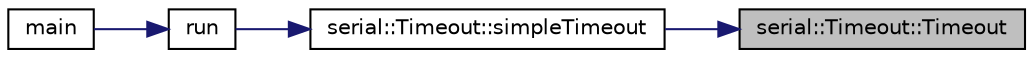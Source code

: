 digraph "serial::Timeout::Timeout"
{
 // LATEX_PDF_SIZE
  edge [fontname="Helvetica",fontsize="10",labelfontname="Helvetica",labelfontsize="10"];
  node [fontname="Helvetica",fontsize="10",shape=record];
  rankdir="RL";
  Node1 [label="serial::Timeout::Timeout",height=0.2,width=0.4,color="black", fillcolor="grey75", style="filled", fontcolor="black",tooltip=" "];
  Node1 -> Node2 [dir="back",color="midnightblue",fontsize="10",style="solid",fontname="Helvetica"];
  Node2 [label="serial::Timeout::simpleTimeout",height=0.2,width=0.4,color="black", fillcolor="white", style="filled",URL="$structserial_1_1_timeout.html#aa4fbd72e16f47c9aea9fb3c32ca17828",tooltip=" "];
  Node2 -> Node3 [dir="back",color="midnightblue",fontsize="10",style="solid",fontname="Helvetica"];
  Node3 [label="run",height=0.2,width=0.4,color="black", fillcolor="white", style="filled",URL="$serial__example_8cc.html#ac1f545534cdaab9094198a5dc2c2a79f",tooltip=" "];
  Node3 -> Node4 [dir="back",color="midnightblue",fontsize="10",style="solid",fontname="Helvetica"];
  Node4 [label="main",height=0.2,width=0.4,color="black", fillcolor="white", style="filled",URL="$serial__example_8cc.html#a3c04138a5bfe5d72780bb7e82a18e627",tooltip=" "];
}
